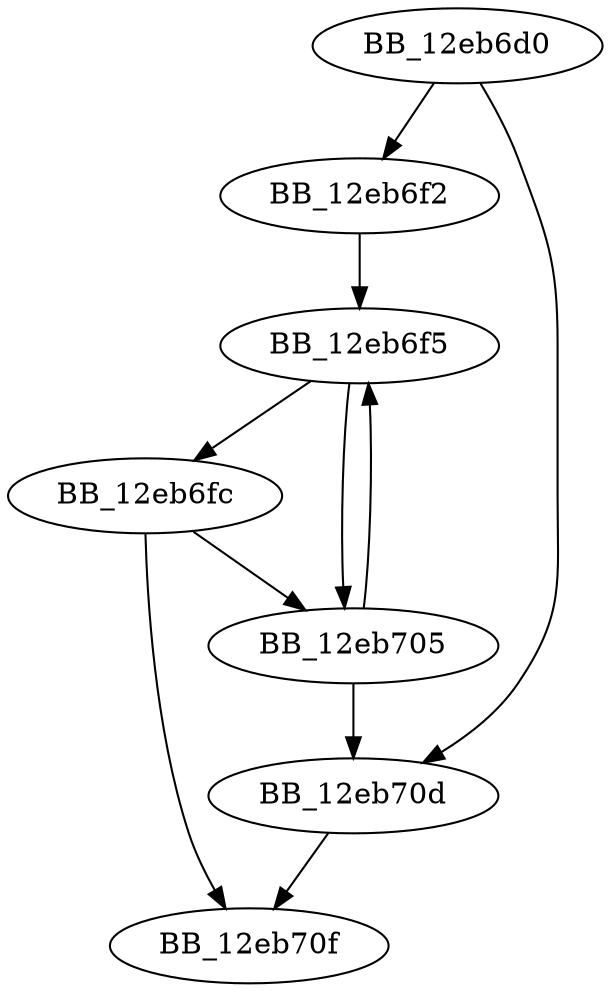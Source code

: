 DiGraph __FindPESection{
BB_12eb6d0->BB_12eb6f2
BB_12eb6d0->BB_12eb70d
BB_12eb6f2->BB_12eb6f5
BB_12eb6f5->BB_12eb6fc
BB_12eb6f5->BB_12eb705
BB_12eb6fc->BB_12eb705
BB_12eb6fc->BB_12eb70f
BB_12eb705->BB_12eb6f5
BB_12eb705->BB_12eb70d
BB_12eb70d->BB_12eb70f
}
